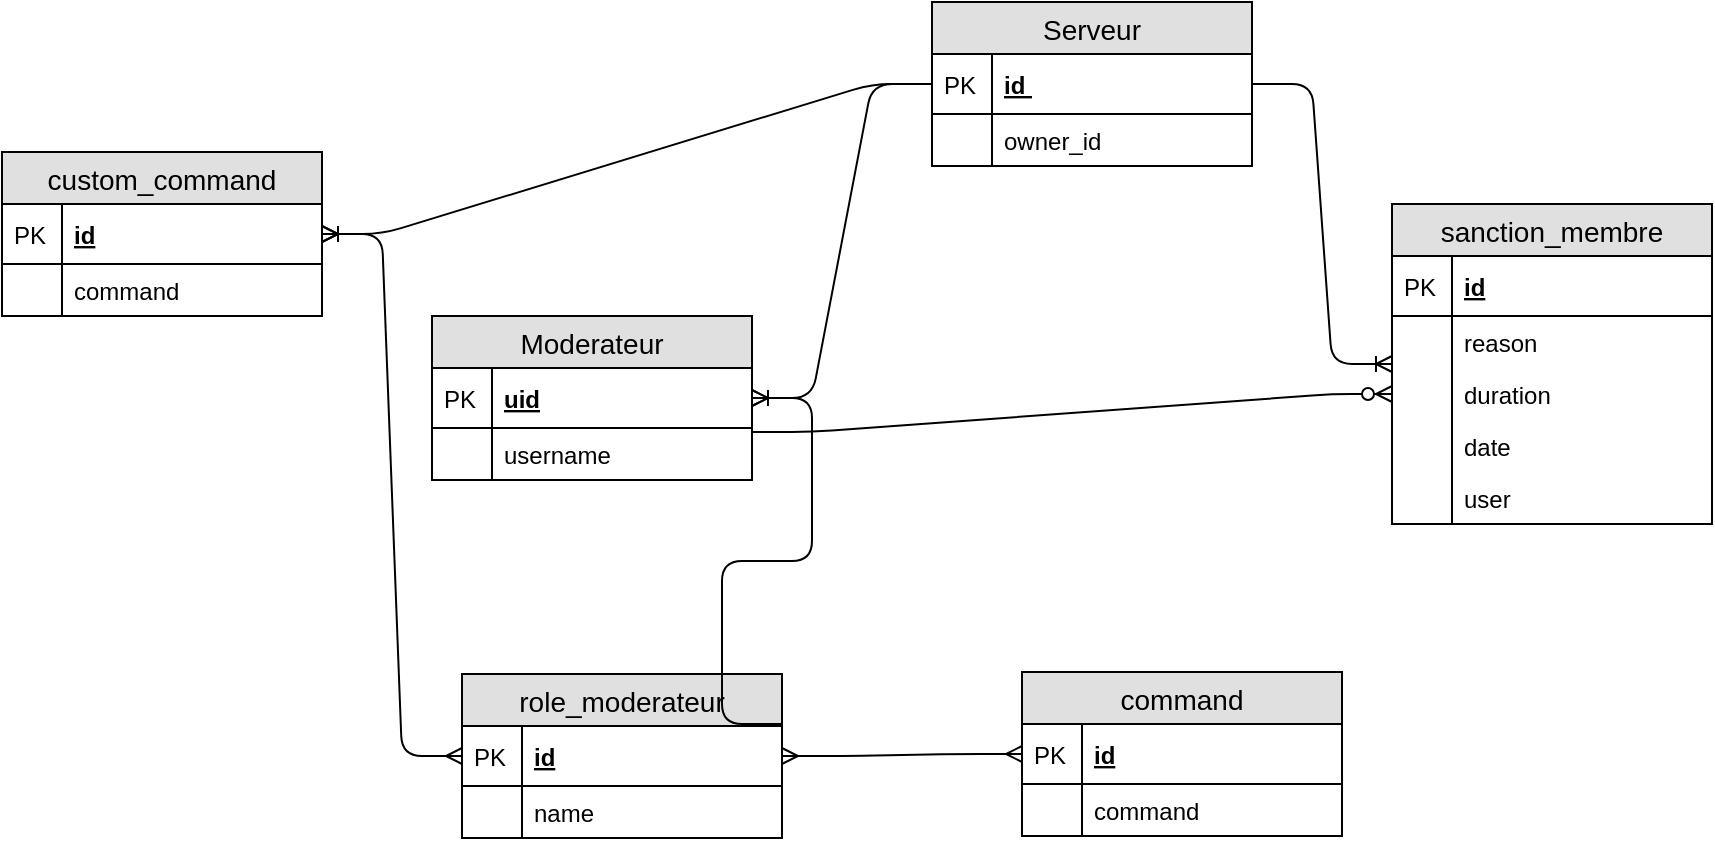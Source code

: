 <mxfile version="10.7.5" type="device"><diagram id="PTe0PKVCk10siHpmyYeh" name="Page-1"><mxGraphModel dx="3810" dy="541" grid="1" gridSize="10" guides="1" tooltips="1" connect="1" arrows="1" fold="1" page="1" pageScale="1" pageWidth="2970" pageHeight="2100" math="0" shadow="0"><root><mxCell id="0"/><mxCell id="1" parent="0"/><mxCell id="4RDkxJgi4IZ8YciWroA--1" value="Serveur" style="swimlane;fontStyle=0;childLayout=stackLayout;horizontal=1;startSize=26;fillColor=#e0e0e0;horizontalStack=0;resizeParent=1;resizeParentMax=0;resizeLast=0;collapsible=1;marginBottom=0;swimlaneFillColor=#ffffff;align=center;fontSize=14;fontColor=#000000;strokeColor=#000000;" parent="1" vertex="1"><mxGeometry x="320" y="64" width="160" height="82" as="geometry"/></mxCell><mxCell id="4RDkxJgi4IZ8YciWroA--2" value="id " style="shape=partialRectangle;top=0;left=0;right=0;bottom=1;align=left;verticalAlign=middle;fillColor=none;spacingLeft=34;spacingRight=4;overflow=hidden;rotatable=0;points=[[0,0.5],[1,0.5]];portConstraint=eastwest;dropTarget=0;fontStyle=5;fontSize=12;fontColor=#000000;strokeColor=#000000;" parent="4RDkxJgi4IZ8YciWroA--1" vertex="1"><mxGeometry y="26" width="160" height="30" as="geometry"/></mxCell><mxCell id="4RDkxJgi4IZ8YciWroA--3" value="PK" style="shape=partialRectangle;top=0;left=0;bottom=0;fillColor=none;align=left;verticalAlign=middle;spacingLeft=4;spacingRight=4;overflow=hidden;rotatable=0;points=[];portConstraint=eastwest;part=1;fontSize=12;fontColor=#000000;strokeColor=#000000;" parent="4RDkxJgi4IZ8YciWroA--2" vertex="1" connectable="0"><mxGeometry width="30" height="30" as="geometry"/></mxCell><mxCell id="4RDkxJgi4IZ8YciWroA--4" value="owner_id" style="shape=partialRectangle;top=0;left=0;right=0;bottom=0;align=left;verticalAlign=top;fillColor=none;spacingLeft=34;spacingRight=4;overflow=hidden;rotatable=0;points=[[0,0.5],[1,0.5]];portConstraint=eastwest;dropTarget=0;fontSize=12;fontColor=#000000;strokeColor=#000000;" parent="4RDkxJgi4IZ8YciWroA--1" vertex="1"><mxGeometry y="56" width="160" height="26" as="geometry"/></mxCell><mxCell id="4RDkxJgi4IZ8YciWroA--5" value="" style="shape=partialRectangle;top=0;left=0;bottom=0;fillColor=none;align=left;verticalAlign=top;spacingLeft=4;spacingRight=4;overflow=hidden;rotatable=0;points=[];portConstraint=eastwest;part=1;fontSize=12;fontColor=#000000;strokeColor=#000000;" parent="4RDkxJgi4IZ8YciWroA--4" vertex="1" connectable="0"><mxGeometry width="30" height="26" as="geometry"/></mxCell><mxCell id="4RDkxJgi4IZ8YciWroA--12" value="Moderateur" style="swimlane;fontStyle=0;childLayout=stackLayout;horizontal=1;startSize=26;fillColor=#e0e0e0;horizontalStack=0;resizeParent=1;resizeParentMax=0;resizeLast=0;collapsible=1;marginBottom=0;swimlaneFillColor=#ffffff;align=center;fontSize=14;strokeColor=#000000;fontColor=#000000;" parent="1" vertex="1"><mxGeometry x="70" y="221" width="160" height="82" as="geometry"/></mxCell><mxCell id="4RDkxJgi4IZ8YciWroA--13" value="uid" style="shape=partialRectangle;top=0;left=0;right=0;bottom=1;align=left;verticalAlign=middle;fillColor=none;spacingLeft=34;spacingRight=4;overflow=hidden;rotatable=0;points=[[0,0.5],[1,0.5]];portConstraint=eastwest;dropTarget=0;fontStyle=5;fontSize=12;strokeColor=#000000;fontColor=#000000;" parent="4RDkxJgi4IZ8YciWroA--12" vertex="1"><mxGeometry y="26" width="160" height="30" as="geometry"/></mxCell><mxCell id="4RDkxJgi4IZ8YciWroA--14" value="PK" style="shape=partialRectangle;top=0;left=0;bottom=0;fillColor=none;align=left;verticalAlign=middle;spacingLeft=4;spacingRight=4;overflow=hidden;rotatable=0;points=[];portConstraint=eastwest;part=1;fontSize=12;strokeColor=#000000;fontColor=#000000;" parent="4RDkxJgi4IZ8YciWroA--13" vertex="1" connectable="0"><mxGeometry width="30" height="30" as="geometry"/></mxCell><mxCell id="4RDkxJgi4IZ8YciWroA--120" value="username" style="shape=partialRectangle;top=0;left=0;right=0;bottom=0;align=left;verticalAlign=top;fillColor=none;spacingLeft=34;spacingRight=4;overflow=hidden;rotatable=0;points=[[0,0.5],[1,0.5]];portConstraint=eastwest;dropTarget=0;fontSize=12;strokeColor=#000000;fontColor=#000000;" parent="4RDkxJgi4IZ8YciWroA--12" vertex="1"><mxGeometry y="56" width="160" height="26" as="geometry"/></mxCell><mxCell id="4RDkxJgi4IZ8YciWroA--121" value="" style="shape=partialRectangle;top=0;left=0;bottom=0;fillColor=none;align=left;verticalAlign=top;spacingLeft=4;spacingRight=4;overflow=hidden;rotatable=0;points=[];portConstraint=eastwest;part=1;fontSize=12;strokeColor=#000000;fontColor=#000000;" parent="4RDkxJgi4IZ8YciWroA--120" vertex="1" connectable="0"><mxGeometry width="30" height="26" as="geometry"/></mxCell><mxCell id="4RDkxJgi4IZ8YciWroA--36" value="" style="edgeStyle=entityRelationEdgeStyle;fontSize=12;html=1;endArrow=ERoneToMany;strokeColor=#000000;fontColor=#000000;" parent="1" source="4RDkxJgi4IZ8YciWroA--1" target="4RDkxJgi4IZ8YciWroA--12" edge="1"><mxGeometry width="100" height="100" relative="1" as="geometry"><mxPoint x="200" y="170" as="sourcePoint"/><mxPoint x="300" y="70" as="targetPoint"/></mxGeometry></mxCell><mxCell id="4RDkxJgi4IZ8YciWroA--37" value="role_moderateur" style="swimlane;fontStyle=0;childLayout=stackLayout;horizontal=1;startSize=26;fillColor=#e0e0e0;horizontalStack=0;resizeParent=1;resizeParentMax=0;resizeLast=0;collapsible=1;marginBottom=0;swimlaneFillColor=#ffffff;align=center;fontSize=14;strokeColor=#000000;fontColor=#000000;" parent="1" vertex="1"><mxGeometry x="85" y="400" width="160" height="82" as="geometry"/></mxCell><mxCell id="4RDkxJgi4IZ8YciWroA--38" value="id" style="shape=partialRectangle;top=0;left=0;right=0;bottom=1;align=left;verticalAlign=middle;fillColor=none;spacingLeft=34;spacingRight=4;overflow=hidden;rotatable=0;points=[[0,0.5],[1,0.5]];portConstraint=eastwest;dropTarget=0;fontStyle=5;fontSize=12;strokeColor=#000000;fontColor=#000000;" parent="4RDkxJgi4IZ8YciWroA--37" vertex="1"><mxGeometry y="26" width="160" height="30" as="geometry"/></mxCell><mxCell id="4RDkxJgi4IZ8YciWroA--39" value="PK" style="shape=partialRectangle;top=0;left=0;bottom=0;fillColor=none;align=left;verticalAlign=middle;spacingLeft=4;spacingRight=4;overflow=hidden;rotatable=0;points=[];portConstraint=eastwest;part=1;fontSize=12;strokeColor=#000000;fontColor=#000000;" parent="4RDkxJgi4IZ8YciWroA--38" vertex="1" connectable="0"><mxGeometry width="30" height="30" as="geometry"/></mxCell><mxCell id="4RDkxJgi4IZ8YciWroA--40" value="name" style="shape=partialRectangle;top=0;left=0;right=0;bottom=0;align=left;verticalAlign=top;fillColor=none;spacingLeft=34;spacingRight=4;overflow=hidden;rotatable=0;points=[[0,0.5],[1,0.5]];portConstraint=eastwest;dropTarget=0;fontSize=12;strokeColor=#000000;fontColor=#000000;" parent="4RDkxJgi4IZ8YciWroA--37" vertex="1"><mxGeometry y="56" width="160" height="26" as="geometry"/></mxCell><mxCell id="4RDkxJgi4IZ8YciWroA--41" value="" style="shape=partialRectangle;top=0;left=0;bottom=0;fillColor=none;align=left;verticalAlign=top;spacingLeft=4;spacingRight=4;overflow=hidden;rotatable=0;points=[];portConstraint=eastwest;part=1;fontSize=12;strokeColor=#000000;fontColor=#000000;" parent="4RDkxJgi4IZ8YciWroA--40" vertex="1" connectable="0"><mxGeometry width="30" height="26" as="geometry"/></mxCell><mxCell id="4RDkxJgi4IZ8YciWroA--48" value="command" style="swimlane;fontStyle=0;childLayout=stackLayout;horizontal=1;startSize=26;fillColor=#e0e0e0;horizontalStack=0;resizeParent=1;resizeParentMax=0;resizeLast=0;collapsible=1;marginBottom=0;swimlaneFillColor=#ffffff;align=center;fontSize=14;strokeColor=#000000;fontColor=#000000;" parent="1" vertex="1"><mxGeometry x="365" y="399" width="160" height="82" as="geometry"/></mxCell><mxCell id="4RDkxJgi4IZ8YciWroA--49" value="id" style="shape=partialRectangle;top=0;left=0;right=0;bottom=1;align=left;verticalAlign=middle;fillColor=none;spacingLeft=34;spacingRight=4;overflow=hidden;rotatable=0;points=[[0,0.5],[1,0.5]];portConstraint=eastwest;dropTarget=0;fontStyle=5;fontSize=12;fontColor=#000000;strokeColor=#000000;" parent="4RDkxJgi4IZ8YciWroA--48" vertex="1"><mxGeometry y="26" width="160" height="30" as="geometry"/></mxCell><mxCell id="4RDkxJgi4IZ8YciWroA--50" value="PK" style="shape=partialRectangle;top=0;left=0;bottom=0;fillColor=none;align=left;verticalAlign=middle;spacingLeft=4;spacingRight=4;overflow=hidden;rotatable=0;points=[];portConstraint=eastwest;part=1;fontSize=12;fontColor=#000000;strokeColor=#000000;" parent="4RDkxJgi4IZ8YciWroA--49" vertex="1" connectable="0"><mxGeometry width="30" height="30" as="geometry"/></mxCell><mxCell id="4RDkxJgi4IZ8YciWroA--88" value="command" style="shape=partialRectangle;top=0;left=0;right=0;bottom=0;align=left;verticalAlign=top;fillColor=none;spacingLeft=34;spacingRight=4;overflow=hidden;rotatable=0;points=[[0,0.5],[1,0.5]];portConstraint=eastwest;dropTarget=0;fontSize=12;fontColor=#000000;strokeColor=#000000;" parent="4RDkxJgi4IZ8YciWroA--48" vertex="1"><mxGeometry y="56" width="160" height="26" as="geometry"/></mxCell><mxCell id="4RDkxJgi4IZ8YciWroA--89" value="" style="shape=partialRectangle;top=0;left=0;bottom=0;fillColor=none;align=left;verticalAlign=top;spacingLeft=4;spacingRight=4;overflow=hidden;rotatable=0;points=[];portConstraint=eastwest;part=1;fontSize=12;fontColor=#000000;strokeColor=#000000;" parent="4RDkxJgi4IZ8YciWroA--88" vertex="1" connectable="0"><mxGeometry width="30" height="26" as="geometry"/></mxCell><mxCell id="4RDkxJgi4IZ8YciWroA--59" value="" style="edgeStyle=entityRelationEdgeStyle;fontSize=12;html=1;endArrow=ERoneToMany;strokeColor=#000000;fontColor=#000000;exitX=1;exitY=-0.033;exitDx=0;exitDy=0;exitPerimeter=0;" parent="1" source="4RDkxJgi4IZ8YciWroA--38" target="4RDkxJgi4IZ8YciWroA--12" edge="1"><mxGeometry width="100" height="100" relative="1" as="geometry"><mxPoint x="300" y="550" as="sourcePoint"/><mxPoint x="230" y="510" as="targetPoint"/></mxGeometry></mxCell><mxCell id="4RDkxJgi4IZ8YciWroA--77" value="sanction_membre" style="swimlane;fontStyle=0;childLayout=stackLayout;horizontal=1;startSize=26;fillColor=#e0e0e0;horizontalStack=0;resizeParent=1;resizeParentMax=0;resizeLast=0;collapsible=1;marginBottom=0;swimlaneFillColor=#ffffff;align=center;fontSize=14;strokeColor=#000000;fontColor=#000000;" parent="1" vertex="1"><mxGeometry x="550" y="165" width="160" height="160" as="geometry"/></mxCell><mxCell id="4RDkxJgi4IZ8YciWroA--78" value="id" style="shape=partialRectangle;top=0;left=0;right=0;bottom=1;align=left;verticalAlign=middle;fillColor=none;spacingLeft=34;spacingRight=4;overflow=hidden;rotatable=0;points=[[0,0.5],[1,0.5]];portConstraint=eastwest;dropTarget=0;fontStyle=5;fontSize=12;fontColor=#000000;strokeColor=#000000;" parent="4RDkxJgi4IZ8YciWroA--77" vertex="1"><mxGeometry y="26" width="160" height="30" as="geometry"/></mxCell><mxCell id="4RDkxJgi4IZ8YciWroA--79" value="PK" style="shape=partialRectangle;top=0;left=0;bottom=0;fillColor=none;align=left;verticalAlign=middle;spacingLeft=4;spacingRight=4;overflow=hidden;rotatable=0;points=[];portConstraint=eastwest;part=1;fontSize=12;fontColor=#000000;strokeColor=#000000;" parent="4RDkxJgi4IZ8YciWroA--78" vertex="1" connectable="0"><mxGeometry width="30" height="30" as="geometry"/></mxCell><mxCell id="4RDkxJgi4IZ8YciWroA--80" value="reason" style="shape=partialRectangle;top=0;left=0;right=0;bottom=0;align=left;verticalAlign=top;fillColor=none;spacingLeft=34;spacingRight=4;overflow=hidden;rotatable=0;points=[[0,0.5],[1,0.5]];portConstraint=eastwest;dropTarget=0;fontSize=12;fontColor=#000000;strokeColor=#000000;" parent="4RDkxJgi4IZ8YciWroA--77" vertex="1"><mxGeometry y="56" width="160" height="26" as="geometry"/></mxCell><mxCell id="4RDkxJgi4IZ8YciWroA--81" value="" style="shape=partialRectangle;top=0;left=0;bottom=0;fillColor=none;align=left;verticalAlign=top;spacingLeft=4;spacingRight=4;overflow=hidden;rotatable=0;points=[];portConstraint=eastwest;part=1;fontSize=12;fontColor=#000000;strokeColor=#000000;" parent="4RDkxJgi4IZ8YciWroA--80" vertex="1" connectable="0"><mxGeometry width="30" height="26" as="geometry"/></mxCell><mxCell id="4RDkxJgi4IZ8YciWroA--82" value="duration" style="shape=partialRectangle;top=0;left=0;right=0;bottom=0;align=left;verticalAlign=top;fillColor=none;spacingLeft=34;spacingRight=4;overflow=hidden;rotatable=0;points=[[0,0.5],[1,0.5]];portConstraint=eastwest;dropTarget=0;fontSize=12;fontColor=#000000;strokeColor=#000000;" parent="4RDkxJgi4IZ8YciWroA--77" vertex="1"><mxGeometry y="82" width="160" height="26" as="geometry"/></mxCell><mxCell id="4RDkxJgi4IZ8YciWroA--83" value="" style="shape=partialRectangle;top=0;left=0;bottom=0;fillColor=none;align=left;verticalAlign=top;spacingLeft=4;spacingRight=4;overflow=hidden;rotatable=0;points=[];portConstraint=eastwest;part=1;fontSize=12;fontColor=#000000;strokeColor=#000000;" parent="4RDkxJgi4IZ8YciWroA--82" vertex="1" connectable="0"><mxGeometry width="30" height="26" as="geometry"/></mxCell><mxCell id="4RDkxJgi4IZ8YciWroA--84" value="date" style="shape=partialRectangle;top=0;left=0;right=0;bottom=0;align=left;verticalAlign=top;fillColor=none;spacingLeft=34;spacingRight=4;overflow=hidden;rotatable=0;points=[[0,0.5],[1,0.5]];portConstraint=eastwest;dropTarget=0;fontSize=12;fontColor=#000000;strokeColor=#000000;" parent="4RDkxJgi4IZ8YciWroA--77" vertex="1"><mxGeometry y="108" width="160" height="26" as="geometry"/></mxCell><mxCell id="4RDkxJgi4IZ8YciWroA--85" value="" style="shape=partialRectangle;top=0;left=0;bottom=0;fillColor=none;align=left;verticalAlign=top;spacingLeft=4;spacingRight=4;overflow=hidden;rotatable=0;points=[];portConstraint=eastwest;part=1;fontSize=12;fontColor=#000000;strokeColor=#000000;" parent="4RDkxJgi4IZ8YciWroA--84" vertex="1" connectable="0"><mxGeometry width="30" height="26" as="geometry"/></mxCell><mxCell id="4RDkxJgi4IZ8YciWroA--122" value="user" style="shape=partialRectangle;top=0;left=0;right=0;bottom=0;align=left;verticalAlign=top;fillColor=none;spacingLeft=34;spacingRight=4;overflow=hidden;rotatable=0;points=[[0,0.5],[1,0.5]];portConstraint=eastwest;dropTarget=0;fontSize=12;fontColor=#000000;strokeColor=#000000;" parent="4RDkxJgi4IZ8YciWroA--77" vertex="1"><mxGeometry y="134" width="160" height="26" as="geometry"/></mxCell><mxCell id="4RDkxJgi4IZ8YciWroA--123" value="" style="shape=partialRectangle;top=0;left=0;bottom=0;fillColor=none;align=left;verticalAlign=top;spacingLeft=4;spacingRight=4;overflow=hidden;rotatable=0;points=[];portConstraint=eastwest;part=1;fontSize=12;fontColor=#000000;strokeColor=#000000;" parent="4RDkxJgi4IZ8YciWroA--122" vertex="1" connectable="0"><mxGeometry width="30" height="26" as="geometry"/></mxCell><mxCell id="4RDkxJgi4IZ8YciWroA--119" value="" style="edgeStyle=entityRelationEdgeStyle;fontSize=12;html=1;endArrow=ERzeroToMany;endFill=1;strokeColor=#000000;exitX=1;exitY=0.077;exitDx=0;exitDy=0;exitPerimeter=0;" parent="1" source="4RDkxJgi4IZ8YciWroA--120" target="4RDkxJgi4IZ8YciWroA--82" edge="1"><mxGeometry width="100" height="100" relative="1" as="geometry"><mxPoint x="180" y="640" as="sourcePoint"/><mxPoint x="280" y="540" as="targetPoint"/></mxGeometry></mxCell><mxCell id="w6lrxXNvY-kVR44ZBnUs-1" value="" style="edgeStyle=entityRelationEdgeStyle;fontSize=12;html=1;endArrow=ERmany;startArrow=ERmany;strokeColor=#000000;" parent="1" source="4RDkxJgi4IZ8YciWroA--48" target="4RDkxJgi4IZ8YciWroA--37" edge="1"><mxGeometry width="100" height="100" relative="1" as="geometry"><mxPoint x="140" y="740" as="sourcePoint"/><mxPoint x="240" y="640" as="targetPoint"/></mxGeometry></mxCell><mxCell id="c6WJDMn-LEbK3lJBffJi-1" value="" style="edgeStyle=entityRelationEdgeStyle;fontSize=12;html=1;endArrow=ERoneToMany;strokeColor=#000000;" parent="1" source="4RDkxJgi4IZ8YciWroA--1" target="4RDkxJgi4IZ8YciWroA--77" edge="1"><mxGeometry width="100" height="100" relative="1" as="geometry"><mxPoint x="450" y="41" as="sourcePoint"/><mxPoint x="470" y="250" as="targetPoint"/></mxGeometry></mxCell><mxCell id="WbEFxWdwElR6b2wQPzUv-1" value="custom_command" style="swimlane;fontStyle=0;childLayout=stackLayout;horizontal=1;startSize=26;fillColor=#e0e0e0;horizontalStack=0;resizeParent=1;resizeParentMax=0;resizeLast=0;collapsible=1;marginBottom=0;swimlaneFillColor=#ffffff;align=center;fontSize=14;strokeColor=#000000;fontColor=#000000;" vertex="1" parent="1"><mxGeometry x="-145" y="139" width="160" height="82" as="geometry"/></mxCell><mxCell id="WbEFxWdwElR6b2wQPzUv-2" value="id" style="shape=partialRectangle;top=0;left=0;right=0;bottom=1;align=left;verticalAlign=middle;fillColor=none;spacingLeft=34;spacingRight=4;overflow=hidden;rotatable=0;points=[[0,0.5],[1,0.5]];portConstraint=eastwest;dropTarget=0;fontStyle=5;fontSize=12;fontColor=#000000;strokeColor=#000000;" vertex="1" parent="WbEFxWdwElR6b2wQPzUv-1"><mxGeometry y="26" width="160" height="30" as="geometry"/></mxCell><mxCell id="WbEFxWdwElR6b2wQPzUv-3" value="PK" style="shape=partialRectangle;top=0;left=0;bottom=0;fillColor=none;align=left;verticalAlign=middle;spacingLeft=4;spacingRight=4;overflow=hidden;rotatable=0;points=[];portConstraint=eastwest;part=1;fontSize=12;fontColor=#000000;strokeColor=#000000;" vertex="1" connectable="0" parent="WbEFxWdwElR6b2wQPzUv-2"><mxGeometry width="30" height="30" as="geometry"/></mxCell><mxCell id="WbEFxWdwElR6b2wQPzUv-4" value="command" style="shape=partialRectangle;top=0;left=0;right=0;bottom=0;align=left;verticalAlign=top;fillColor=none;spacingLeft=34;spacingRight=4;overflow=hidden;rotatable=0;points=[[0,0.5],[1,0.5]];portConstraint=eastwest;dropTarget=0;fontSize=12;fontColor=#000000;strokeColor=#000000;" vertex="1" parent="WbEFxWdwElR6b2wQPzUv-1"><mxGeometry y="56" width="160" height="26" as="geometry"/></mxCell><mxCell id="WbEFxWdwElR6b2wQPzUv-5" value="" style="shape=partialRectangle;top=0;left=0;bottom=0;fillColor=none;align=left;verticalAlign=top;spacingLeft=4;spacingRight=4;overflow=hidden;rotatable=0;points=[];portConstraint=eastwest;part=1;fontSize=12;fontColor=#000000;strokeColor=#000000;" vertex="1" connectable="0" parent="WbEFxWdwElR6b2wQPzUv-4"><mxGeometry width="30" height="26" as="geometry"/></mxCell><mxCell id="WbEFxWdwElR6b2wQPzUv-6" value="" style="edgeStyle=entityRelationEdgeStyle;fontSize=12;html=1;endArrow=ERoneToMany;strokeColor=#000000;" edge="1" parent="1" source="4RDkxJgi4IZ8YciWroA--1" target="WbEFxWdwElR6b2wQPzUv-1"><mxGeometry width="100" height="100" relative="1" as="geometry"><mxPoint x="120" y="105" as="sourcePoint"/><mxPoint x="-10" y="120" as="targetPoint"/></mxGeometry></mxCell><mxCell id="WbEFxWdwElR6b2wQPzUv-7" value="" style="edgeStyle=entityRelationEdgeStyle;fontSize=12;html=1;endArrow=ERmany;startArrow=ERmany;strokeColor=#000000;" edge="1" parent="1" source="4RDkxJgi4IZ8YciWroA--37" target="WbEFxWdwElR6b2wQPzUv-1"><mxGeometry width="100" height="100" relative="1" as="geometry"><mxPoint x="-130" y="450" as="sourcePoint"/><mxPoint x="-30" y="350" as="targetPoint"/></mxGeometry></mxCell></root></mxGraphModel></diagram></mxfile>